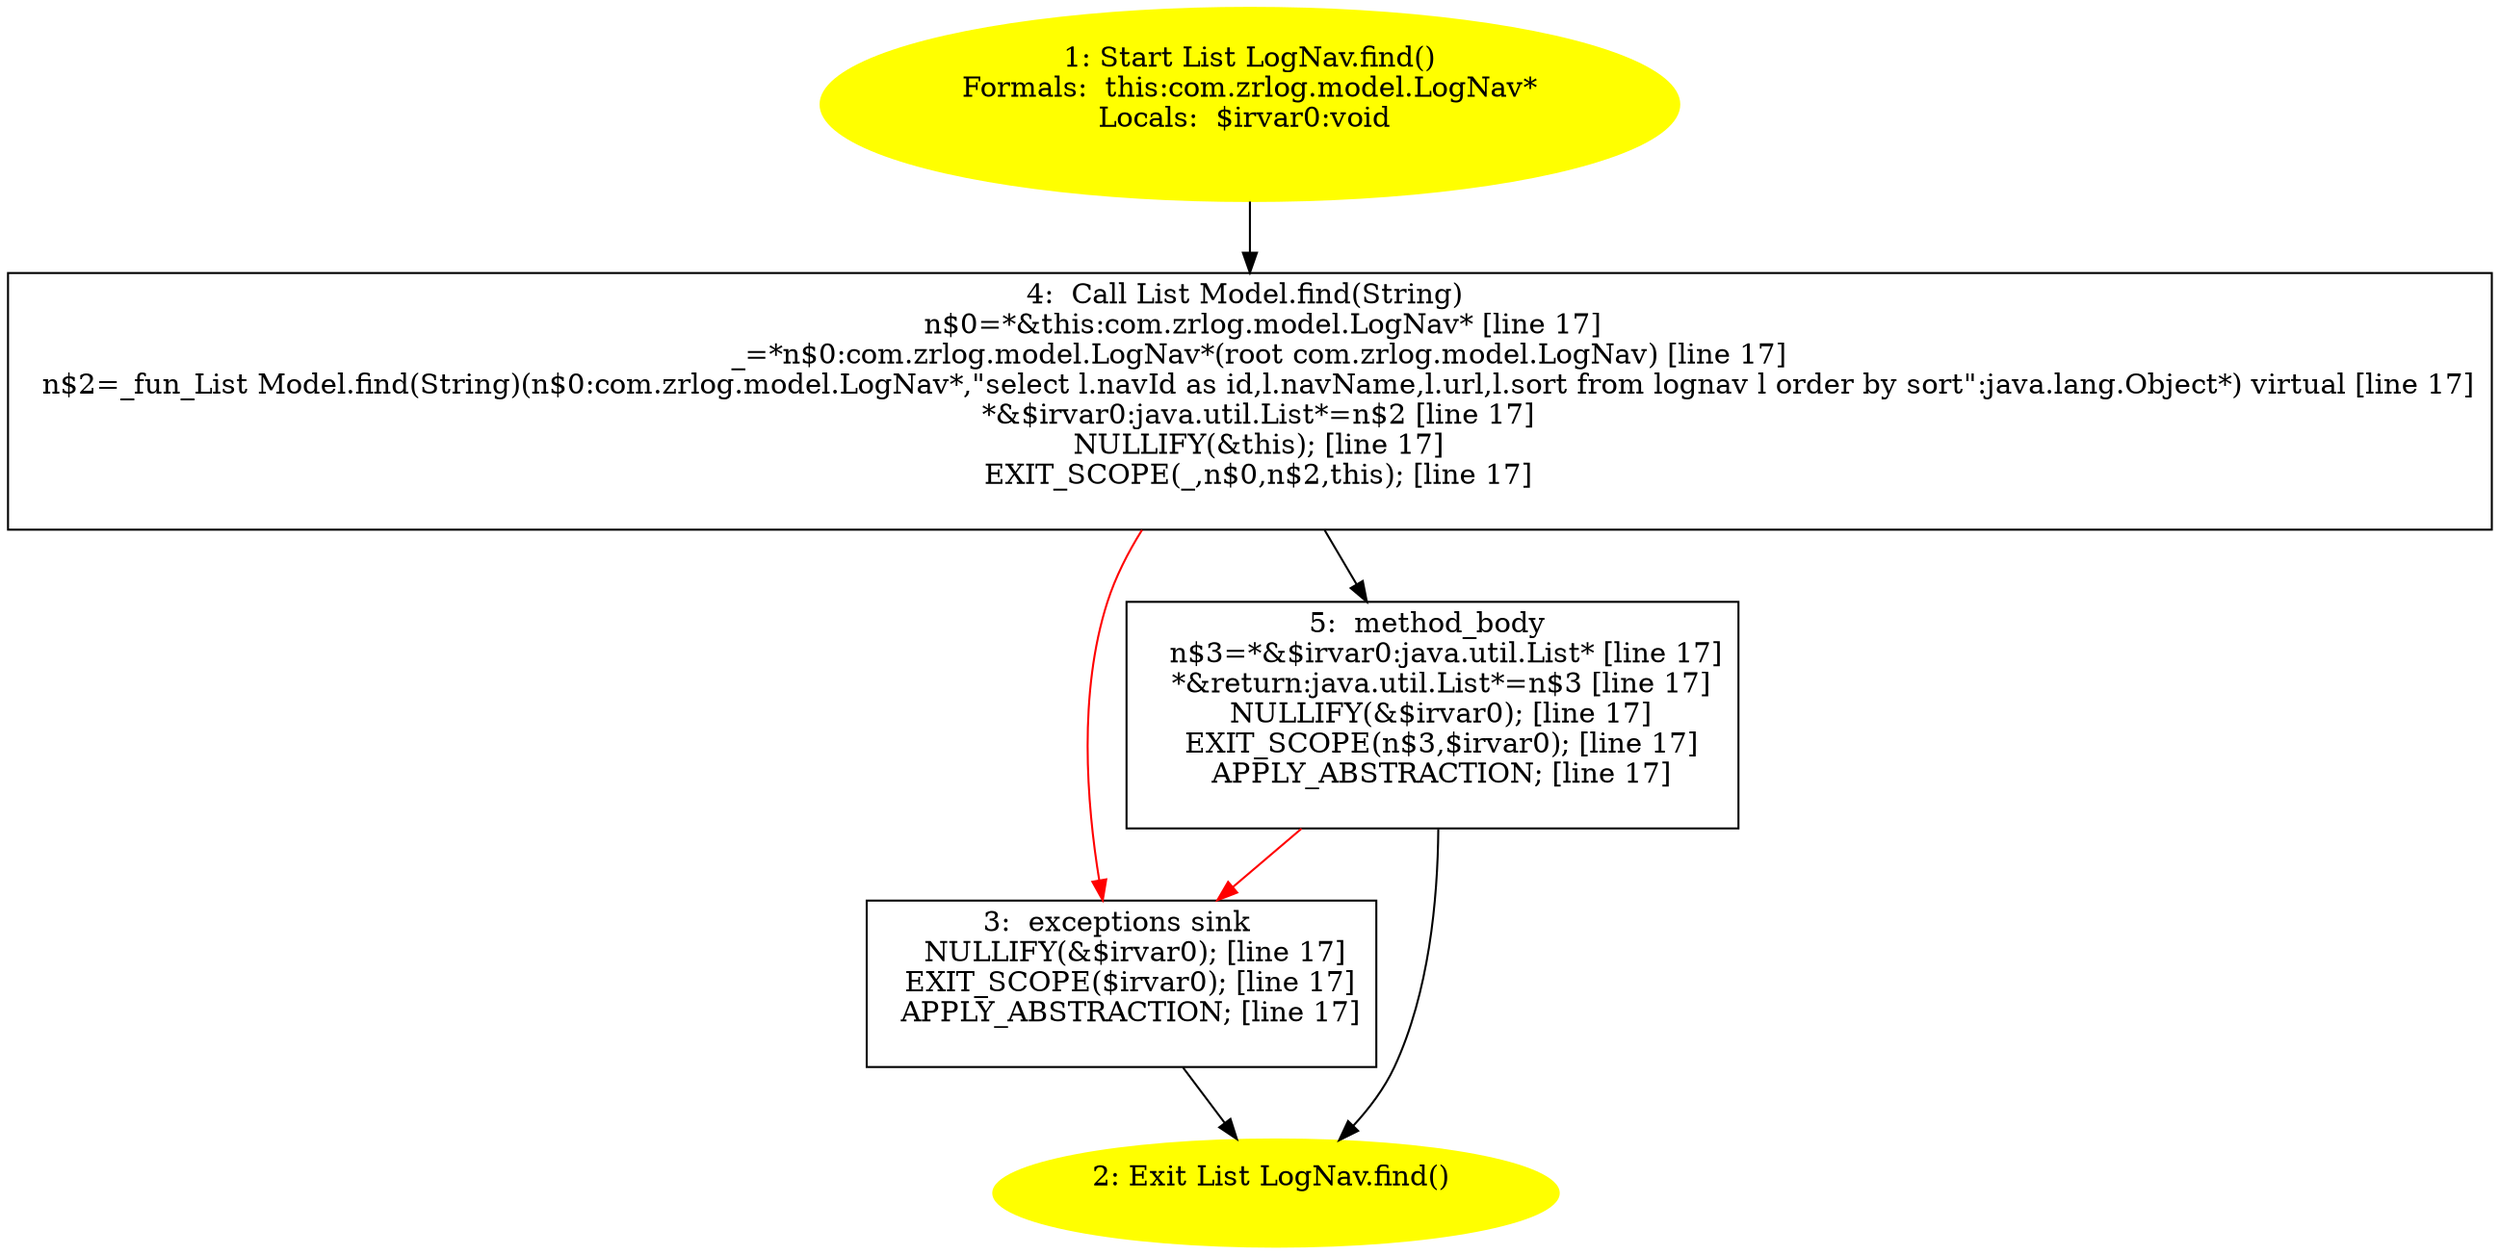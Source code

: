 /* @generated */
digraph cfg {
"com.zrlog.model.LogNav.find():java.util.List.c558835a526fe3ad07028c059ae6d434_1" [label="1: Start List LogNav.find()\nFormals:  this:com.zrlog.model.LogNav*\nLocals:  $irvar0:void \n  " color=yellow style=filled]
	

	 "com.zrlog.model.LogNav.find():java.util.List.c558835a526fe3ad07028c059ae6d434_1" -> "com.zrlog.model.LogNav.find():java.util.List.c558835a526fe3ad07028c059ae6d434_4" ;
"com.zrlog.model.LogNav.find():java.util.List.c558835a526fe3ad07028c059ae6d434_2" [label="2: Exit List LogNav.find() \n  " color=yellow style=filled]
	

"com.zrlog.model.LogNav.find():java.util.List.c558835a526fe3ad07028c059ae6d434_3" [label="3:  exceptions sink \n   NULLIFY(&$irvar0); [line 17]\n  EXIT_SCOPE($irvar0); [line 17]\n  APPLY_ABSTRACTION; [line 17]\n " shape="box"]
	

	 "com.zrlog.model.LogNav.find():java.util.List.c558835a526fe3ad07028c059ae6d434_3" -> "com.zrlog.model.LogNav.find():java.util.List.c558835a526fe3ad07028c059ae6d434_2" ;
"com.zrlog.model.LogNav.find():java.util.List.c558835a526fe3ad07028c059ae6d434_4" [label="4:  Call List Model.find(String) \n   n$0=*&this:com.zrlog.model.LogNav* [line 17]\n  _=*n$0:com.zrlog.model.LogNav*(root com.zrlog.model.LogNav) [line 17]\n  n$2=_fun_List Model.find(String)(n$0:com.zrlog.model.LogNav*,\"select l.navId as id,l.navName,l.url,l.sort from lognav l order by sort\":java.lang.Object*) virtual [line 17]\n  *&$irvar0:java.util.List*=n$2 [line 17]\n  NULLIFY(&this); [line 17]\n  EXIT_SCOPE(_,n$0,n$2,this); [line 17]\n " shape="box"]
	

	 "com.zrlog.model.LogNav.find():java.util.List.c558835a526fe3ad07028c059ae6d434_4" -> "com.zrlog.model.LogNav.find():java.util.List.c558835a526fe3ad07028c059ae6d434_5" ;
	 "com.zrlog.model.LogNav.find():java.util.List.c558835a526fe3ad07028c059ae6d434_4" -> "com.zrlog.model.LogNav.find():java.util.List.c558835a526fe3ad07028c059ae6d434_3" [color="red" ];
"com.zrlog.model.LogNav.find():java.util.List.c558835a526fe3ad07028c059ae6d434_5" [label="5:  method_body \n   n$3=*&$irvar0:java.util.List* [line 17]\n  *&return:java.util.List*=n$3 [line 17]\n  NULLIFY(&$irvar0); [line 17]\n  EXIT_SCOPE(n$3,$irvar0); [line 17]\n  APPLY_ABSTRACTION; [line 17]\n " shape="box"]
	

	 "com.zrlog.model.LogNav.find():java.util.List.c558835a526fe3ad07028c059ae6d434_5" -> "com.zrlog.model.LogNav.find():java.util.List.c558835a526fe3ad07028c059ae6d434_2" ;
	 "com.zrlog.model.LogNav.find():java.util.List.c558835a526fe3ad07028c059ae6d434_5" -> "com.zrlog.model.LogNav.find():java.util.List.c558835a526fe3ad07028c059ae6d434_3" [color="red" ];
}
